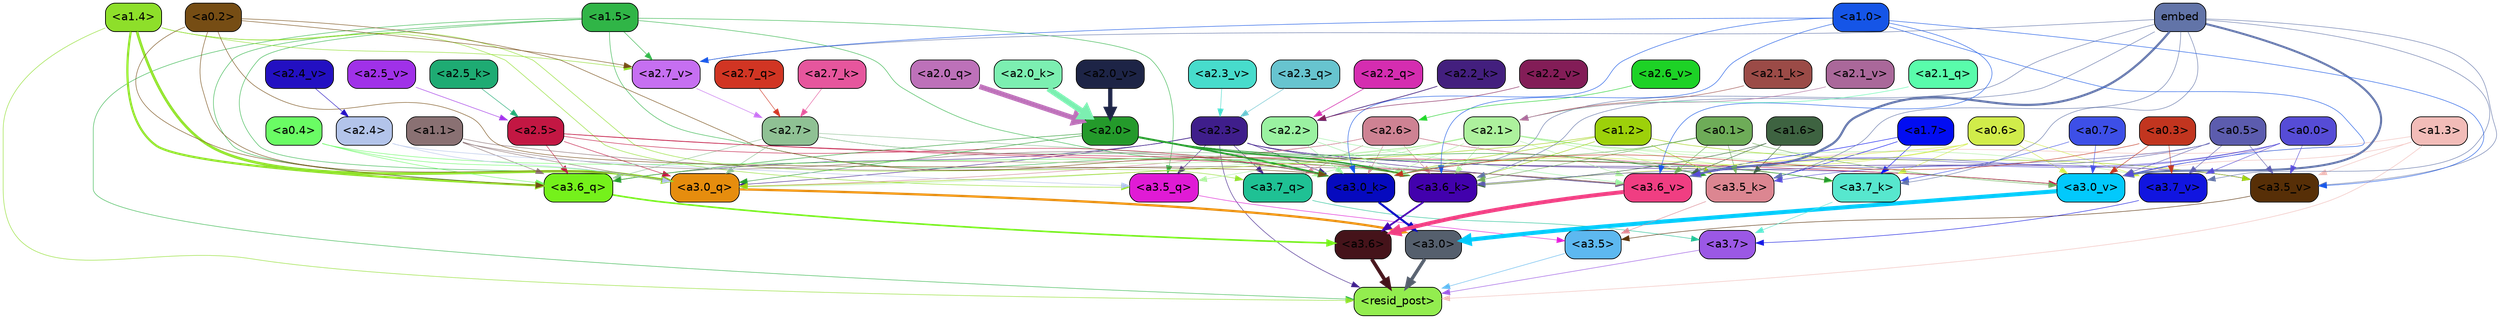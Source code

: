 strict digraph "" {
	graph [bgcolor=transparent,
		layout=dot,
		overlap=false,
		splines=true
	];
	"<a3.7>"	[color=black,
		fillcolor="#9b58e5",
		fontname=Helvetica,
		shape=box,
		style="filled, rounded"];
	"<resid_post>"	[color=black,
		fillcolor="#93ed4f",
		fontname=Helvetica,
		shape=box,
		style="filled, rounded"];
	"<a3.7>" -> "<resid_post>"	[color="#9b58e5",
		penwidth=0.6239100098609924];
	"<a3.6>"	[color=black,
		fillcolor="#45131a",
		fontname=Helvetica,
		shape=box,
		style="filled, rounded"];
	"<a3.6>" -> "<resid_post>"	[color="#45131a",
		penwidth=4.569062113761902];
	"<a3.5>"	[color=black,
		fillcolor="#5db8f0",
		fontname=Helvetica,
		shape=box,
		style="filled, rounded"];
	"<a3.5>" -> "<resid_post>"	[color="#5db8f0",
		penwidth=0.6];
	"<a3.0>"	[color=black,
		fillcolor="#555f6d",
		fontname=Helvetica,
		shape=box,
		style="filled, rounded"];
	"<a3.0>" -> "<resid_post>"	[color="#555f6d",
		penwidth=4.283544182777405];
	"<a2.3>"	[color=black,
		fillcolor="#3f1e8b",
		fontname=Helvetica,
		shape=box,
		style="filled, rounded"];
	"<a2.3>" -> "<resid_post>"	[color="#3f1e8b",
		penwidth=0.6];
	"<a3.7_q>"	[color=black,
		fillcolor="#1fc194",
		fontname=Helvetica,
		shape=box,
		style="filled, rounded"];
	"<a2.3>" -> "<a3.7_q>"	[color="#3f1e8b",
		penwidth=0.6];
	"<a3.6_q>"	[color=black,
		fillcolor="#75f11b",
		fontname=Helvetica,
		shape=box,
		style="filled, rounded"];
	"<a2.3>" -> "<a3.6_q>"	[color="#3f1e8b",
		penwidth=0.6];
	"<a3.5_q>"	[color=black,
		fillcolor="#e01bd5",
		fontname=Helvetica,
		shape=box,
		style="filled, rounded"];
	"<a2.3>" -> "<a3.5_q>"	[color="#3f1e8b",
		penwidth=0.6];
	"<a3.0_q>"	[color=black,
		fillcolor="#e68d0e",
		fontname=Helvetica,
		shape=box,
		style="filled, rounded"];
	"<a2.3>" -> "<a3.0_q>"	[color="#3f1e8b",
		penwidth=0.6];
	"<a3.0_k>"	[color=black,
		fillcolor="#060abf",
		fontname=Helvetica,
		shape=box,
		style="filled, rounded"];
	"<a2.3>" -> "<a3.0_k>"	[color="#3f1e8b",
		penwidth=0.6];
	"<a3.6_v>"	[color=black,
		fillcolor="#f03e82",
		fontname=Helvetica,
		shape=box,
		style="filled, rounded"];
	"<a2.3>" -> "<a3.6_v>"	[color="#3f1e8b",
		penwidth=0.6];
	"<a3.5_v>"	[color=black,
		fillcolor="#572f07",
		fontname=Helvetica,
		shape=box,
		style="filled, rounded"];
	"<a2.3>" -> "<a3.5_v>"	[color="#3f1e8b",
		penwidth=0.6];
	"<a3.0_v>"	[color=black,
		fillcolor="#02c9fc",
		fontname=Helvetica,
		shape=box,
		style="filled, rounded"];
	"<a2.3>" -> "<a3.0_v>"	[color="#3f1e8b",
		penwidth=0.6];
	"<a1.5>"	[color=black,
		fillcolor="#30b547",
		fontname=Helvetica,
		shape=box,
		style="filled, rounded"];
	"<a1.5>" -> "<resid_post>"	[color="#30b547",
		penwidth=0.6];
	"<a1.5>" -> "<a3.6_q>"	[color="#30b547",
		penwidth=0.6];
	"<a1.5>" -> "<a3.5_q>"	[color="#30b547",
		penwidth=0.6];
	"<a1.5>" -> "<a3.0_q>"	[color="#30b547",
		penwidth=0.6];
	"<a3.6_k>"	[color=black,
		fillcolor="#4201ad",
		fontname=Helvetica,
		shape=box,
		style="filled, rounded"];
	"<a1.5>" -> "<a3.6_k>"	[color="#30b547",
		penwidth=0.6];
	"<a1.5>" -> "<a3.0_k>"	[color="#30b547",
		penwidth=0.6];
	"<a2.7_v>"	[color=black,
		fillcolor="#c66ff1",
		fontname=Helvetica,
		shape=box,
		style="filled, rounded"];
	"<a1.5>" -> "<a2.7_v>"	[color="#30b547",
		penwidth=0.6];
	"<a1.4>"	[color=black,
		fillcolor="#8edf2a",
		fontname=Helvetica,
		shape=box,
		style="filled, rounded"];
	"<a1.4>" -> "<resid_post>"	[color="#8edf2a",
		penwidth=0.6];
	"<a1.4>" -> "<a3.7_q>"	[color="#8edf2a",
		penwidth=0.6];
	"<a1.4>" -> "<a3.6_q>"	[color="#8edf2a",
		penwidth=2.7536282539367676];
	"<a1.4>" -> "<a3.5_q>"	[color="#8edf2a",
		penwidth=0.6];
	"<a1.4>" -> "<a3.0_q>"	[color="#8edf2a",
		penwidth=3.3369133472442627];
	"<a1.4>" -> "<a2.7_v>"	[color="#8edf2a",
		penwidth=0.6];
	"<a1.3>"	[color=black,
		fillcolor="#f2bcb8",
		fontname=Helvetica,
		shape=box,
		style="filled, rounded"];
	"<a1.3>" -> "<resid_post>"	[color="#f2bcb8",
		penwidth=0.6];
	"<a1.3>" -> "<a3.6_v>"	[color="#f2bcb8",
		penwidth=0.6];
	"<a1.3>" -> "<a3.5_v>"	[color="#f2bcb8",
		penwidth=0.6];
	"<a1.3>" -> "<a3.0_v>"	[color="#f2bcb8",
		penwidth=0.6];
	"<a3.7_q>" -> "<a3.7>"	[color="#1fc194",
		penwidth=0.6];
	"<a3.6_q>" -> "<a3.6>"	[color="#75f11b",
		penwidth=2.0344843566417694];
	"<a3.5_q>" -> "<a3.5>"	[color="#e01bd5",
		penwidth=0.6];
	"<a3.0_q>" -> "<a3.0>"	[color="#e68d0e",
		penwidth=2.863015294075012];
	"<a3.7_k>"	[color=black,
		fillcolor="#57e7ce",
		fontname=Helvetica,
		shape=box,
		style="filled, rounded"];
	"<a3.7_k>" -> "<a3.7>"	[color="#57e7ce",
		penwidth=0.6];
	"<a3.6_k>" -> "<a3.6>"	[color="#4201ad",
		penwidth=2.1770318150520325];
	"<a3.5_k>"	[color=black,
		fillcolor="#dc8691",
		fontname=Helvetica,
		shape=box,
		style="filled, rounded"];
	"<a3.5_k>" -> "<a3.5>"	[color="#dc8691",
		penwidth=0.6];
	"<a3.0_k>" -> "<a3.0>"	[color="#060abf",
		penwidth=2.6323853135108948];
	"<a3.7_v>"	[color=black,
		fillcolor="#1115e0",
		fontname=Helvetica,
		shape=box,
		style="filled, rounded"];
	"<a3.7_v>" -> "<a3.7>"	[color="#1115e0",
		penwidth=0.6];
	"<a3.6_v>" -> "<a3.6>"	[color="#f03e82",
		penwidth=4.972373723983765];
	"<a3.5_v>" -> "<a3.5>"	[color="#572f07",
		penwidth=0.6];
	"<a3.0_v>" -> "<a3.0>"	[color="#02c9fc",
		penwidth=5.1638524532318115];
	"<a2.6>"	[color=black,
		fillcolor="#ce8293",
		fontname=Helvetica,
		shape=box,
		style="filled, rounded"];
	"<a2.6>" -> "<a3.7_q>"	[color="#ce8293",
		penwidth=0.6];
	"<a2.6>" -> "<a3.6_q>"	[color="#ce8293",
		penwidth=0.6];
	"<a2.6>" -> "<a3.0_q>"	[color="#ce8293",
		penwidth=0.6];
	"<a2.6>" -> "<a3.7_k>"	[color="#ce8293",
		penwidth=0.6];
	"<a2.6>" -> "<a3.6_k>"	[color="#ce8293",
		penwidth=0.6];
	"<a2.6>" -> "<a3.5_k>"	[color="#ce8293",
		penwidth=0.6];
	"<a2.6>" -> "<a3.0_k>"	[color="#ce8293",
		penwidth=0.6];
	"<a2.1>"	[color=black,
		fillcolor="#adf19d",
		fontname=Helvetica,
		shape=box,
		style="filled, rounded"];
	"<a2.1>" -> "<a3.7_q>"	[color="#adf19d",
		penwidth=0.6];
	"<a2.1>" -> "<a3.6_q>"	[color="#adf19d",
		penwidth=0.6];
	"<a2.1>" -> "<a3.5_q>"	[color="#adf19d",
		penwidth=0.6];
	"<a2.1>" -> "<a3.0_q>"	[color="#adf19d",
		penwidth=0.6];
	"<a2.1>" -> "<a3.7_k>"	[color="#adf19d",
		penwidth=0.6];
	"<a2.1>" -> "<a3.6_k>"	[color="#adf19d",
		penwidth=0.6];
	"<a2.1>" -> "<a3.5_k>"	[color="#adf19d",
		penwidth=0.6];
	"<a2.1>" -> "<a3.0_k>"	[color="#adf19d",
		penwidth=0.6];
	"<a2.1>" -> "<a3.7_v>"	[color="#adf19d",
		penwidth=0.6];
	"<a2.1>" -> "<a3.6_v>"	[color="#adf19d",
		penwidth=0.6];
	"<a2.1>" -> "<a3.0_v>"	[color="#adf19d",
		penwidth=0.6];
	"<a2.7>"	[color=black,
		fillcolor="#8fc194",
		fontname=Helvetica,
		shape=box,
		style="filled, rounded"];
	"<a2.7>" -> "<a3.6_q>"	[color="#8fc194",
		penwidth=0.6];
	"<a2.7>" -> "<a3.0_q>"	[color="#8fc194",
		penwidth=0.6];
	"<a2.7>" -> "<a3.6_k>"	[color="#8fc194",
		penwidth=0.6];
	"<a2.7>" -> "<a3.0_k>"	[color="#8fc194",
		penwidth=0.6];
	"<a2.7>" -> "<a3.6_v>"	[color="#8fc194",
		penwidth=0.6];
	"<a2.5>"	[color=black,
		fillcolor="#c31743",
		fontname=Helvetica,
		shape=box,
		style="filled, rounded"];
	"<a2.5>" -> "<a3.6_q>"	[color="#c31743",
		penwidth=0.6];
	"<a2.5>" -> "<a3.0_q>"	[color="#c31743",
		penwidth=0.6];
	"<a2.5>" -> "<a3.0_k>"	[color="#c31743",
		penwidth=0.6];
	"<a2.5>" -> "<a3.6_v>"	[color="#c31743",
		penwidth=0.6];
	"<a2.5>" -> "<a3.0_v>"	[color="#c31743",
		penwidth=0.6];
	"<a2.0>"	[color=black,
		fillcolor="#249a2b",
		fontname=Helvetica,
		shape=box,
		style="filled, rounded"];
	"<a2.0>" -> "<a3.6_q>"	[color="#249a2b",
		penwidth=0.6];
	"<a2.0>" -> "<a3.0_q>"	[color="#249a2b",
		penwidth=0.6];
	"<a2.0>" -> "<a3.7_k>"	[color="#249a2b",
		penwidth=0.6];
	"<a2.0>" -> "<a3.6_k>"	[color="#249a2b",
		penwidth=1.7047871947288513];
	"<a2.0>" -> "<a3.5_k>"	[color="#249a2b",
		penwidth=0.6];
	"<a2.0>" -> "<a3.0_k>"	[color="#249a2b",
		penwidth=2.239806979894638];
	"<a1.1>"	[color=black,
		fillcolor="#8a7173",
		fontname=Helvetica,
		shape=box,
		style="filled, rounded"];
	"<a1.1>" -> "<a3.6_q>"	[color="#8a7173",
		penwidth=0.6];
	"<a1.1>" -> "<a3.0_q>"	[color="#8a7173",
		penwidth=0.6];
	"<a1.1>" -> "<a3.0_k>"	[color="#8a7173",
		penwidth=0.6];
	"<a1.1>" -> "<a3.6_v>"	[color="#8a7173",
		penwidth=0.6];
	"<a0.4>"	[color=black,
		fillcolor="#6afc64",
		fontname=Helvetica,
		shape=box,
		style="filled, rounded"];
	"<a0.4>" -> "<a3.6_q>"	[color="#6afc64",
		penwidth=0.6];
	"<a0.4>" -> "<a3.0_q>"	[color="#6afc64",
		penwidth=0.6];
	"<a0.4>" -> "<a3.6_k>"	[color="#6afc64",
		penwidth=0.6];
	"<a0.2>"	[color=black,
		fillcolor="#764d14",
		fontname=Helvetica,
		shape=box,
		style="filled, rounded"];
	"<a0.2>" -> "<a3.6_q>"	[color="#764d14",
		penwidth=0.6];
	"<a0.2>" -> "<a3.0_q>"	[color="#764d14",
		penwidth=0.6];
	"<a0.2>" -> "<a3.6_k>"	[color="#764d14",
		penwidth=0.6];
	"<a0.2>" -> "<a3.0_k>"	[color="#764d14",
		penwidth=0.6];
	"<a0.2>" -> "<a2.7_v>"	[color="#764d14",
		penwidth=0.6];
	"<a2.4>"	[color=black,
		fillcolor="#b3c4ea",
		fontname=Helvetica,
		shape=box,
		style="filled, rounded"];
	"<a2.4>" -> "<a3.5_q>"	[color="#b3c4ea",
		penwidth=0.6];
	"<a2.4>" -> "<a3.0_q>"	[color="#b3c4ea",
		penwidth=0.6];
	"<a1.2>"	[color=black,
		fillcolor="#9dd10a",
		fontname=Helvetica,
		shape=box,
		style="filled, rounded"];
	"<a1.2>" -> "<a3.0_q>"	[color="#9dd10a",
		penwidth=0.6];
	"<a1.2>" -> "<a3.6_k>"	[color="#9dd10a",
		penwidth=0.6];
	"<a1.2>" -> "<a3.5_k>"	[color="#9dd10a",
		penwidth=0.6];
	"<a1.2>" -> "<a3.0_k>"	[color="#9dd10a",
		penwidth=0.6];
	"<a1.2>" -> "<a3.5_v>"	[color="#9dd10a",
		penwidth=0.6];
	"<a1.7>"	[color=black,
		fillcolor="#020df2",
		fontname=Helvetica,
		shape=box,
		style="filled, rounded"];
	"<a1.7>" -> "<a3.7_k>"	[color="#020df2",
		penwidth=0.6];
	"<a1.7>" -> "<a3.5_k>"	[color="#020df2",
		penwidth=0.6];
	"<a1.7>" -> "<a3.6_v>"	[color="#020df2",
		penwidth=0.6];
	"<a0.7>"	[color=black,
		fillcolor="#3d4fe7",
		fontname=Helvetica,
		shape=box,
		style="filled, rounded"];
	"<a0.7>" -> "<a3.7_k>"	[color="#3d4fe7",
		penwidth=0.6];
	"<a0.7>" -> "<a3.0_v>"	[color="#3d4fe7",
		penwidth=0.6];
	"<a0.6>"	[color=black,
		fillcolor="#d1ec4a",
		fontname=Helvetica,
		shape=box,
		style="filled, rounded"];
	"<a0.6>" -> "<a3.7_k>"	[color="#d1ec4a",
		penwidth=0.6];
	"<a0.6>" -> "<a3.6_k>"	[color="#d1ec4a",
		penwidth=0.6];
	"<a0.6>" -> "<a3.0_k>"	[color="#d1ec4a",
		penwidth=0.6];
	"<a0.6>" -> "<a3.7_v>"	[color="#d1ec4a",
		penwidth=0.6];
	"<a0.6>" -> "<a3.6_v>"	[color="#d1ec4a",
		penwidth=0.6];
	"<a0.6>" -> "<a3.0_v>"	[color="#d1ec4a",
		penwidth=0.6];
	embed	[color=black,
		fillcolor="#6274a8",
		fontname=Helvetica,
		shape=box,
		style="filled, rounded"];
	embed -> "<a3.7_k>"	[color="#6274a8",
		penwidth=0.6];
	embed -> "<a3.6_k>"	[color="#6274a8",
		penwidth=0.6];
	embed -> "<a3.5_k>"	[color="#6274a8",
		penwidth=0.6];
	embed -> "<a3.0_k>"	[color="#6274a8",
		penwidth=0.6];
	embed -> "<a3.7_v>"	[color="#6274a8",
		penwidth=0.6];
	embed -> "<a3.6_v>"	[color="#6274a8",
		penwidth=2.7369276881217957];
	embed -> "<a3.5_v>"	[color="#6274a8",
		penwidth=0.6];
	embed -> "<a3.0_v>"	[color="#6274a8",
		penwidth=2.5778204202651978];
	embed -> "<a2.7_v>"	[color="#6274a8",
		penwidth=0.6];
	"<a2.2>"	[color=black,
		fillcolor="#9af2a1",
		fontname=Helvetica,
		shape=box,
		style="filled, rounded"];
	"<a2.2>" -> "<a3.6_k>"	[color="#9af2a1",
		penwidth=0.6];
	"<a2.2>" -> "<a3.0_k>"	[color="#9af2a1",
		penwidth=0.6];
	"<a2.2>" -> "<a3.6_v>"	[color="#9af2a1",
		penwidth=0.6];
	"<a1.6>"	[color=black,
		fillcolor="#3e6341",
		fontname=Helvetica,
		shape=box,
		style="filled, rounded"];
	"<a1.6>" -> "<a3.6_k>"	[color="#3e6341",
		penwidth=0.6];
	"<a1.6>" -> "<a3.5_k>"	[color="#3e6341",
		penwidth=0.6];
	"<a1.6>" -> "<a3.6_v>"	[color="#3e6341",
		penwidth=0.6];
	"<a1.0>"	[color=black,
		fillcolor="#1555e7",
		fontname=Helvetica,
		shape=box,
		style="filled, rounded"];
	"<a1.0>" -> "<a3.6_k>"	[color="#1555e7",
		penwidth=0.6];
	"<a1.0>" -> "<a3.0_k>"	[color="#1555e7",
		penwidth=0.6];
	"<a1.0>" -> "<a3.6_v>"	[color="#1555e7",
		penwidth=0.6];
	"<a1.0>" -> "<a3.5_v>"	[color="#1555e7",
		penwidth=0.6];
	"<a1.0>" -> "<a3.0_v>"	[color="#1555e7",
		penwidth=0.6];
	"<a1.0>" -> "<a2.7_v>"	[color="#1555e7",
		penwidth=0.6];
	"<a0.5>"	[color=black,
		fillcolor="#5c5cae",
		fontname=Helvetica,
		shape=box,
		style="filled, rounded"];
	"<a0.5>" -> "<a3.6_k>"	[color="#5c5cae",
		penwidth=0.6];
	"<a0.5>" -> "<a3.7_v>"	[color="#5c5cae",
		penwidth=0.6];
	"<a0.5>" -> "<a3.6_v>"	[color="#5c5cae",
		penwidth=0.6];
	"<a0.5>" -> "<a3.5_v>"	[color="#5c5cae",
		penwidth=0.6];
	"<a0.5>" -> "<a3.0_v>"	[color="#5c5cae",
		penwidth=0.6];
	"<a0.1>"	[color=black,
		fillcolor="#6eac58",
		fontname=Helvetica,
		shape=box,
		style="filled, rounded"];
	"<a0.1>" -> "<a3.6_k>"	[color="#6eac58",
		penwidth=0.6];
	"<a0.1>" -> "<a3.5_k>"	[color="#6eac58",
		penwidth=0.6];
	"<a0.1>" -> "<a3.0_k>"	[color="#6eac58",
		penwidth=0.6];
	"<a0.1>" -> "<a3.6_v>"	[color="#6eac58",
		penwidth=0.6];
	"<a0.1>" -> "<a3.0_v>"	[color="#6eac58",
		penwidth=0.6];
	"<a0.0>"	[color=black,
		fillcolor="#564cd6",
		fontname=Helvetica,
		shape=box,
		style="filled, rounded"];
	"<a0.0>" -> "<a3.5_k>"	[color="#564cd6",
		penwidth=0.6];
	"<a0.0>" -> "<a3.7_v>"	[color="#564cd6",
		penwidth=0.6];
	"<a0.0>" -> "<a3.6_v>"	[color="#564cd6",
		penwidth=0.6];
	"<a0.0>" -> "<a3.5_v>"	[color="#564cd6",
		penwidth=0.6];
	"<a0.0>" -> "<a3.0_v>"	[color="#564cd6",
		penwidth=0.6];
	"<a0.3>"	[color=black,
		fillcolor="#c2351f",
		fontname=Helvetica,
		shape=box,
		style="filled, rounded"];
	"<a0.3>" -> "<a3.0_k>"	[color="#c2351f",
		penwidth=0.6];
	"<a0.3>" -> "<a3.7_v>"	[color="#c2351f",
		penwidth=0.6];
	"<a0.3>" -> "<a3.0_v>"	[color="#c2351f",
		penwidth=0.6];
	"<a2.7_q>"	[color=black,
		fillcolor="#d13523",
		fontname=Helvetica,
		shape=box,
		style="filled, rounded"];
	"<a2.7_q>" -> "<a2.7>"	[color="#d13523",
		penwidth=0.6];
	"<a2.3_q>"	[color=black,
		fillcolor="#67c4cf",
		fontname=Helvetica,
		shape=box,
		style="filled, rounded"];
	"<a2.3_q>" -> "<a2.3>"	[color="#67c4cf",
		penwidth=0.6];
	"<a2.2_q>"	[color=black,
		fillcolor="#d52db0",
		fontname=Helvetica,
		shape=box,
		style="filled, rounded"];
	"<a2.2_q>" -> "<a2.2>"	[color="#d52db0",
		penwidth=0.7441773414611816];
	"<a2.1_q>"	[color=black,
		fillcolor="#59fcab",
		fontname=Helvetica,
		shape=box,
		style="filled, rounded"];
	"<a2.1_q>" -> "<a2.1>"	[color="#59fcab",
		penwidth=0.6];
	"<a2.0_q>"	[color=black,
		fillcolor="#bd71b9",
		fontname=Helvetica,
		shape=box,
		style="filled, rounded"];
	"<a2.0_q>" -> "<a2.0>"	[color="#bd71b9",
		penwidth=6.422367453575134];
	"<a2.7_k>"	[color=black,
		fillcolor="#e6569d",
		fontname=Helvetica,
		shape=box,
		style="filled, rounded"];
	"<a2.7_k>" -> "<a2.7>"	[color="#e6569d",
		penwidth=0.6];
	"<a2.5_k>"	[color=black,
		fillcolor="#1eab73",
		fontname=Helvetica,
		shape=box,
		style="filled, rounded"];
	"<a2.5_k>" -> "<a2.5>"	[color="#1eab73",
		penwidth=0.6];
	"<a2.2_k>"	[color=black,
		fillcolor="#431f7e",
		fontname=Helvetica,
		shape=box,
		style="filled, rounded"];
	"<a2.2_k>" -> "<a2.2>"	[color="#431f7e",
		penwidth=0.8810110092163086];
	"<a2.1_k>"	[color=black,
		fillcolor="#9b4b47",
		fontname=Helvetica,
		shape=box,
		style="filled, rounded"];
	"<a2.1_k>" -> "<a2.1>"	[color="#9b4b47",
		penwidth=0.6];
	"<a2.0_k>"	[color=black,
		fillcolor="#7cefb1",
		fontname=Helvetica,
		shape=box,
		style="filled, rounded"];
	"<a2.0_k>" -> "<a2.0>"	[color="#7cefb1",
		penwidth=7.398894429206848];
	"<a2.7_v>" -> "<a2.7>"	[color="#c66ff1",
		penwidth=0.6];
	"<a2.6_v>"	[color=black,
		fillcolor="#1dd226",
		fontname=Helvetica,
		shape=box,
		style="filled, rounded"];
	"<a2.6_v>" -> "<a2.6>"	[color="#1dd226",
		penwidth=0.6];
	"<a2.5_v>"	[color=black,
		fillcolor="#a031e8",
		fontname=Helvetica,
		shape=box,
		style="filled, rounded"];
	"<a2.5_v>" -> "<a2.5>"	[color="#a031e8",
		penwidth=0.6];
	"<a2.4_v>"	[color=black,
		fillcolor="#2310c2",
		fontname=Helvetica,
		shape=box,
		style="filled, rounded"];
	"<a2.4_v>" -> "<a2.4>"	[color="#2310c2",
		penwidth=0.6];
	"<a2.3_v>"	[color=black,
		fillcolor="#47dccc",
		fontname=Helvetica,
		shape=box,
		style="filled, rounded"];
	"<a2.3_v>" -> "<a2.3>"	[color="#47dccc",
		penwidth=0.6];
	"<a2.2_v>"	[color=black,
		fillcolor="#831d57",
		fontname=Helvetica,
		shape=box,
		style="filled, rounded"];
	"<a2.2_v>" -> "<a2.2>"	[color="#831d57",
		penwidth=0.6];
	"<a2.1_v>"	[color=black,
		fillcolor="#aa689a",
		fontname=Helvetica,
		shape=box,
		style="filled, rounded"];
	"<a2.1_v>" -> "<a2.1>"	[color="#aa689a",
		penwidth=0.6];
	"<a2.0_v>"	[color=black,
		fillcolor="#1d2446",
		fontname=Helvetica,
		shape=box,
		style="filled, rounded"];
	"<a2.0_v>" -> "<a2.0>"	[color="#1d2446",
		penwidth=5.395828627049923];
}
